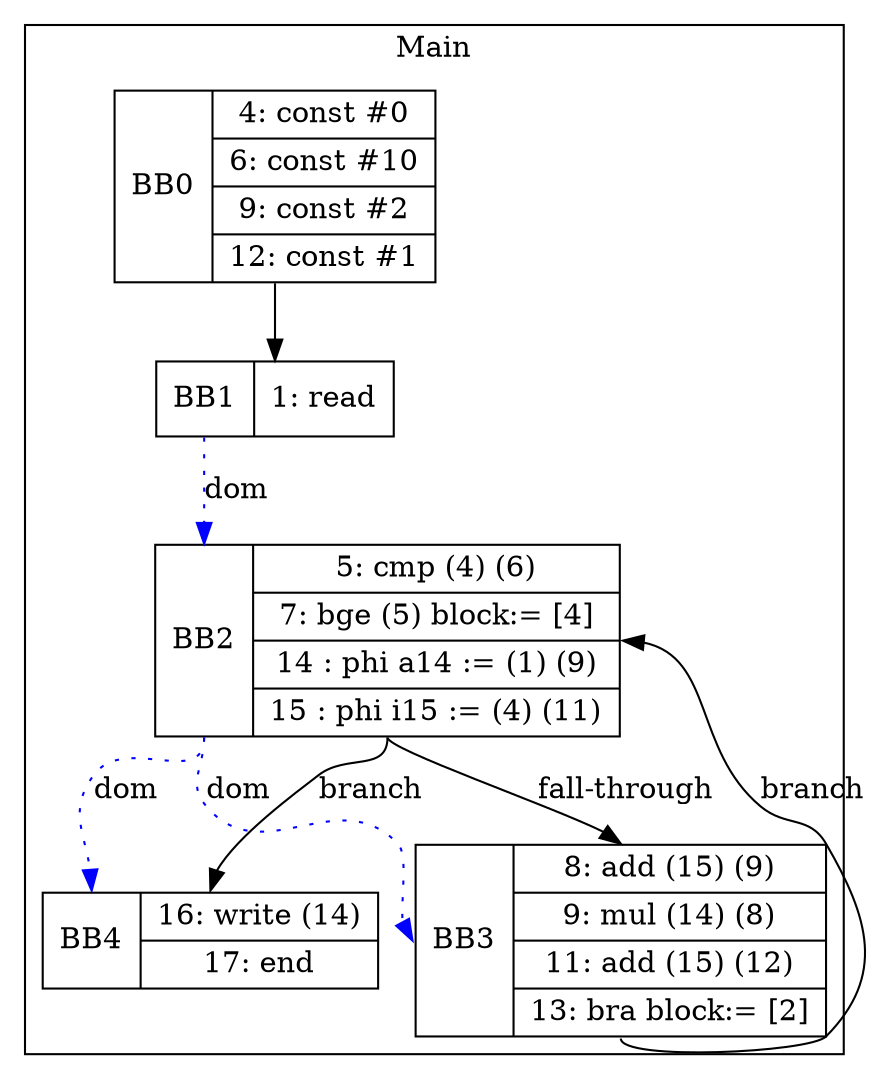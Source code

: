 digraph G {
node [shape=record];
subgraph cluster_main{
label = "Main";
BB0 [shape=record, label="<b>BB0|{4: const #0|6: const #10|9: const #2|12: const #1}"];
BB1 [shape=record, label="<b>BB1|{1: read}"];
BB2 [shape=record, label="<b>BB2|{5: cmp (4) (6)|7: bge (5) block:= [4]|14 : phi a14 := (1) (9)|15 : phi i15 := (4) (11)}"];
BB3 [shape=record, label="<b>BB3|{8: add (15) (9)|9: mul (14) (8)|11: add (15) (12)|13: bra block:= [2]}"];
BB4 [shape=record, label="<b>BB4|{16: write (14)|17: end}"];
}
BB0:s -> BB1:n ;
BB2:b -> BB3:b [color=blue, style=dotted, label="dom"];
BB2:b -> BB4:b [color=blue, style=dotted, label="dom"];
BB1:b -> BB2:b [color=blue, style=dotted, label="dom"];
BB2:s -> BB4:n [label="branch"];
BB3:s -> BB2:e [label="branch"];
BB2:s -> BB3:n [label="fall-through"];
}
